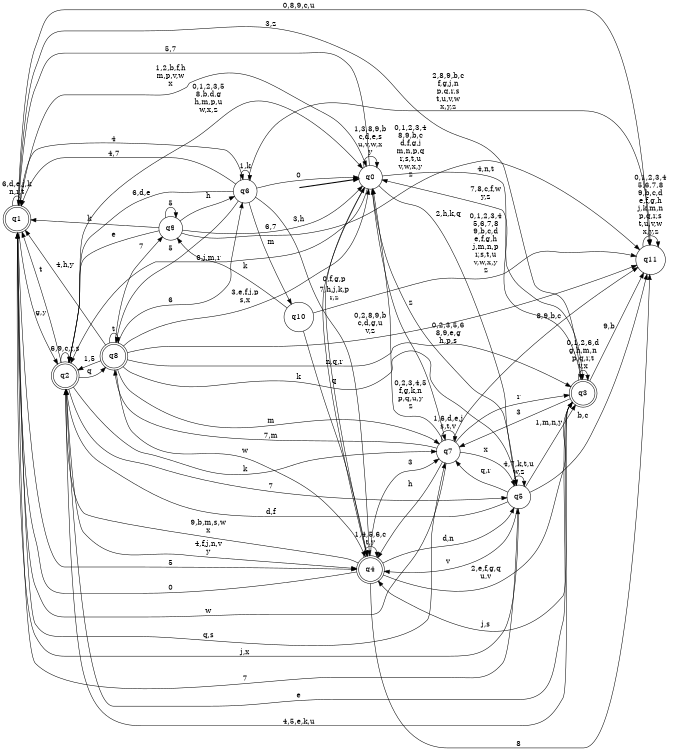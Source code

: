 digraph BlueStar {
__start0 [style = invis, shape = none, label = "", width = 0, height = 0];

rankdir=LR;
size="8,5";

s0 [style="filled", color="black", fillcolor="white" shape="circle", label="q0"];
s1 [style="rounded,filled", color="black", fillcolor="white" shape="doublecircle", label="q1"];
s2 [style="rounded,filled", color="black", fillcolor="white" shape="doublecircle", label="q2"];
s3 [style="rounded,filled", color="black", fillcolor="white" shape="doublecircle", label="q3"];
s4 [style="rounded,filled", color="black", fillcolor="white" shape="doublecircle", label="q4"];
s5 [style="filled", color="black", fillcolor="white" shape="circle", label="q5"];
s6 [style="filled", color="black", fillcolor="white" shape="circle", label="q6"];
s7 [style="filled", color="black", fillcolor="white" shape="circle", label="q7"];
s8 [style="rounded,filled", color="black", fillcolor="white" shape="doublecircle", label="q8"];
s9 [style="filled", color="black", fillcolor="white" shape="circle", label="q9"];
s10 [style="filled", color="black", fillcolor="white" shape="circle", label="q10"];
s11 [style="filled", color="black", fillcolor="white" shape="circle", label="q11"];
subgraph cluster_main { 
	graph [pad=".75", ranksep="0.15", nodesep="0.15"];
	 style=invis; 
	__start0 -> s0 [penwidth=2];
}
s0 -> s0 [label="1,3,8,9,b\nc,d,e,s\nu,v,w,x\ny"];
s0 -> s1 [label="5,7"];
s0 -> s2 [label="6,j,m,r"];
s0 -> s3 [label="4,n,t"];
s0 -> s4 [label="0,f,g,p"];
s0 -> s5 [label="2,h,k,q"];
s0 -> s7 [label="z"];
s1 -> s0 [label="1,2,b,f,h\nm,p,v,w\nx"];
s1 -> s1 [label="6,d,e,j,k\nn,r,t"];
s1 -> s2 [label="g,y"];
s1 -> s3 [label="3,z"];
s1 -> s4 [label="5"];
s1 -> s5 [label="7"];
s1 -> s6 [label="4"];
s1 -> s7 [label="q,s"];
s1 -> s11 [label="0,8,9,c,u"];
s2 -> s0 [label="0,1,2,3,5\n8,b,d,g\nh,m,p,u\nw,x,z"];
s2 -> s1 [label="t"];
s2 -> s2 [label="6,9,c,r,s"];
s2 -> s3 [label="e"];
s2 -> s4 [label="4,f,j,n,v\ny"];
s2 -> s5 [label="7"];
s2 -> s7 [label="k"];
s2 -> s8 [label="q"];
s3 -> s0 [label="7,8,c,f,w\ny,z"];
s3 -> s2 [label="4,5,e,k,u"];
s3 -> s3 [label="0,1,2,6,d\ng,h,m,n\np,q,r,t\nv,x"];
s3 -> s4 [label="j,s"];
s3 -> s7 [label="3"];
s3 -> s11 [label="9,b"];
s4 -> s0 [label="7,h,j,k,p\nr,z"];
s4 -> s1 [label="0"];
s4 -> s2 [label="9,b,m,s,w\nx"];
s4 -> s3 [label="2,e,f,g,q\nu,v"];
s4 -> s4 [label="1,4,5,6,c\nt,y"];
s4 -> s5 [label="d,n"];
s4 -> s7 [label="3"];
s4 -> s11 [label="8"];
s5 -> s0 [label="0,2,3,5,6\n8,9,e,g\nh,p,s"];
s5 -> s1 [label="j,x"];
s5 -> s2 [label="d,f"];
s5 -> s3 [label="1,m,n,y"];
s5 -> s4 [label="v"];
s5 -> s5 [label="4,7,k,t,u\nw,z"];
s5 -> s7 [label="q,r"];
s5 -> s11 [label="b,c"];
s6 -> s0 [label="0"];
s6 -> s1 [label="4,7"];
s6 -> s2 [label="6,d,e"];
s6 -> s4 [label="3,h"];
s6 -> s6 [label="1,k"];
s6 -> s8 [label="5"];
s6 -> s10 [label="m"];
s6 -> s11 [label="2,8,9,b,c\nf,g,j,n\np,q,r,s\nt,u,v,w\nx,y,z"];
s7 -> s0 [label="0,2,3,4,5\nf,g,k,n\np,q,u,y\nz"];
s7 -> s1 [label="w"];
s7 -> s3 [label="r"];
s7 -> s4 [label="h"];
s7 -> s5 [label="x"];
s7 -> s7 [label="1,6,d,e,j\ns,t,v"];
s7 -> s8 [label="7,m"];
s7 -> s11 [label="8,9,b,c"];
s8 -> s0 [label="3,e,f,j,p\ns,x"];
s8 -> s1 [label="4,h,y"];
s8 -> s2 [label="1,5"];
s8 -> s3 [label="n,q,r"];
s8 -> s4 [label="w"];
s8 -> s5 [label="k"];
s8 -> s6 [label="6"];
s8 -> s7 [label="m"];
s8 -> s8 [label="t"];
s8 -> s9 [label="7"];
s8 -> s11 [label="0,2,8,9,b\nc,d,g,u\nv,z"];
s9 -> s0 [label="6,7"];
s9 -> s1 [label="k"];
s9 -> s2 [label="e"];
s9 -> s6 [label="h"];
s9 -> s9 [label="5"];
s9 -> s11 [label="0,1,2,3,4\n8,9,b,c\nd,f,g,j\nm,n,p,q\nr,s,t,u\nv,w,x,y\nz"];
s10 -> s4 [label="q"];
s10 -> s9 [label="k"];
s10 -> s11 [label="0,1,2,3,4\n5,6,7,8\n9,b,c,d\ne,f,g,h\nj,m,n,p\nr,s,t,u\nv,w,x,y\nz"];
s11 -> s11 [label="0,1,2,3,4\n5,6,7,8\n9,b,c,d\ne,f,g,h\nj,k,m,n\np,q,r,s\nt,u,v,w\nx,y,z"];

}